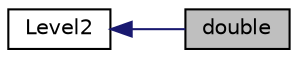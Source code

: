 digraph "double"
{
  edge [fontname="Helvetica",fontsize="10",labelfontname="Helvetica",labelfontsize="10"];
  node [fontname="Helvetica",fontsize="10",shape=record];
  rankdir=LR;
  Node0 [label="double",height=0.2,width=0.4,color="black", fillcolor="grey75", style="filled" fontcolor="black"];
  Node1 [label="Level2",height=0.2,width=0.4,color="black", fillcolor="white", style="filled",URL="$group__level2.html"];
  Node1->Node0 [shape=plaintext, color="midnightblue", dir="back", style="solid"];
}
